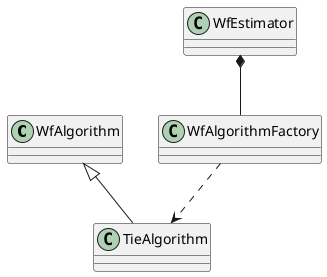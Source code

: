 @startuml
WfAlgorithm <|-- TieAlgorithm
WfAlgorithmFactory ..> TieAlgorithm
WfEstimator *-- WfAlgorithmFactory
@enduml

